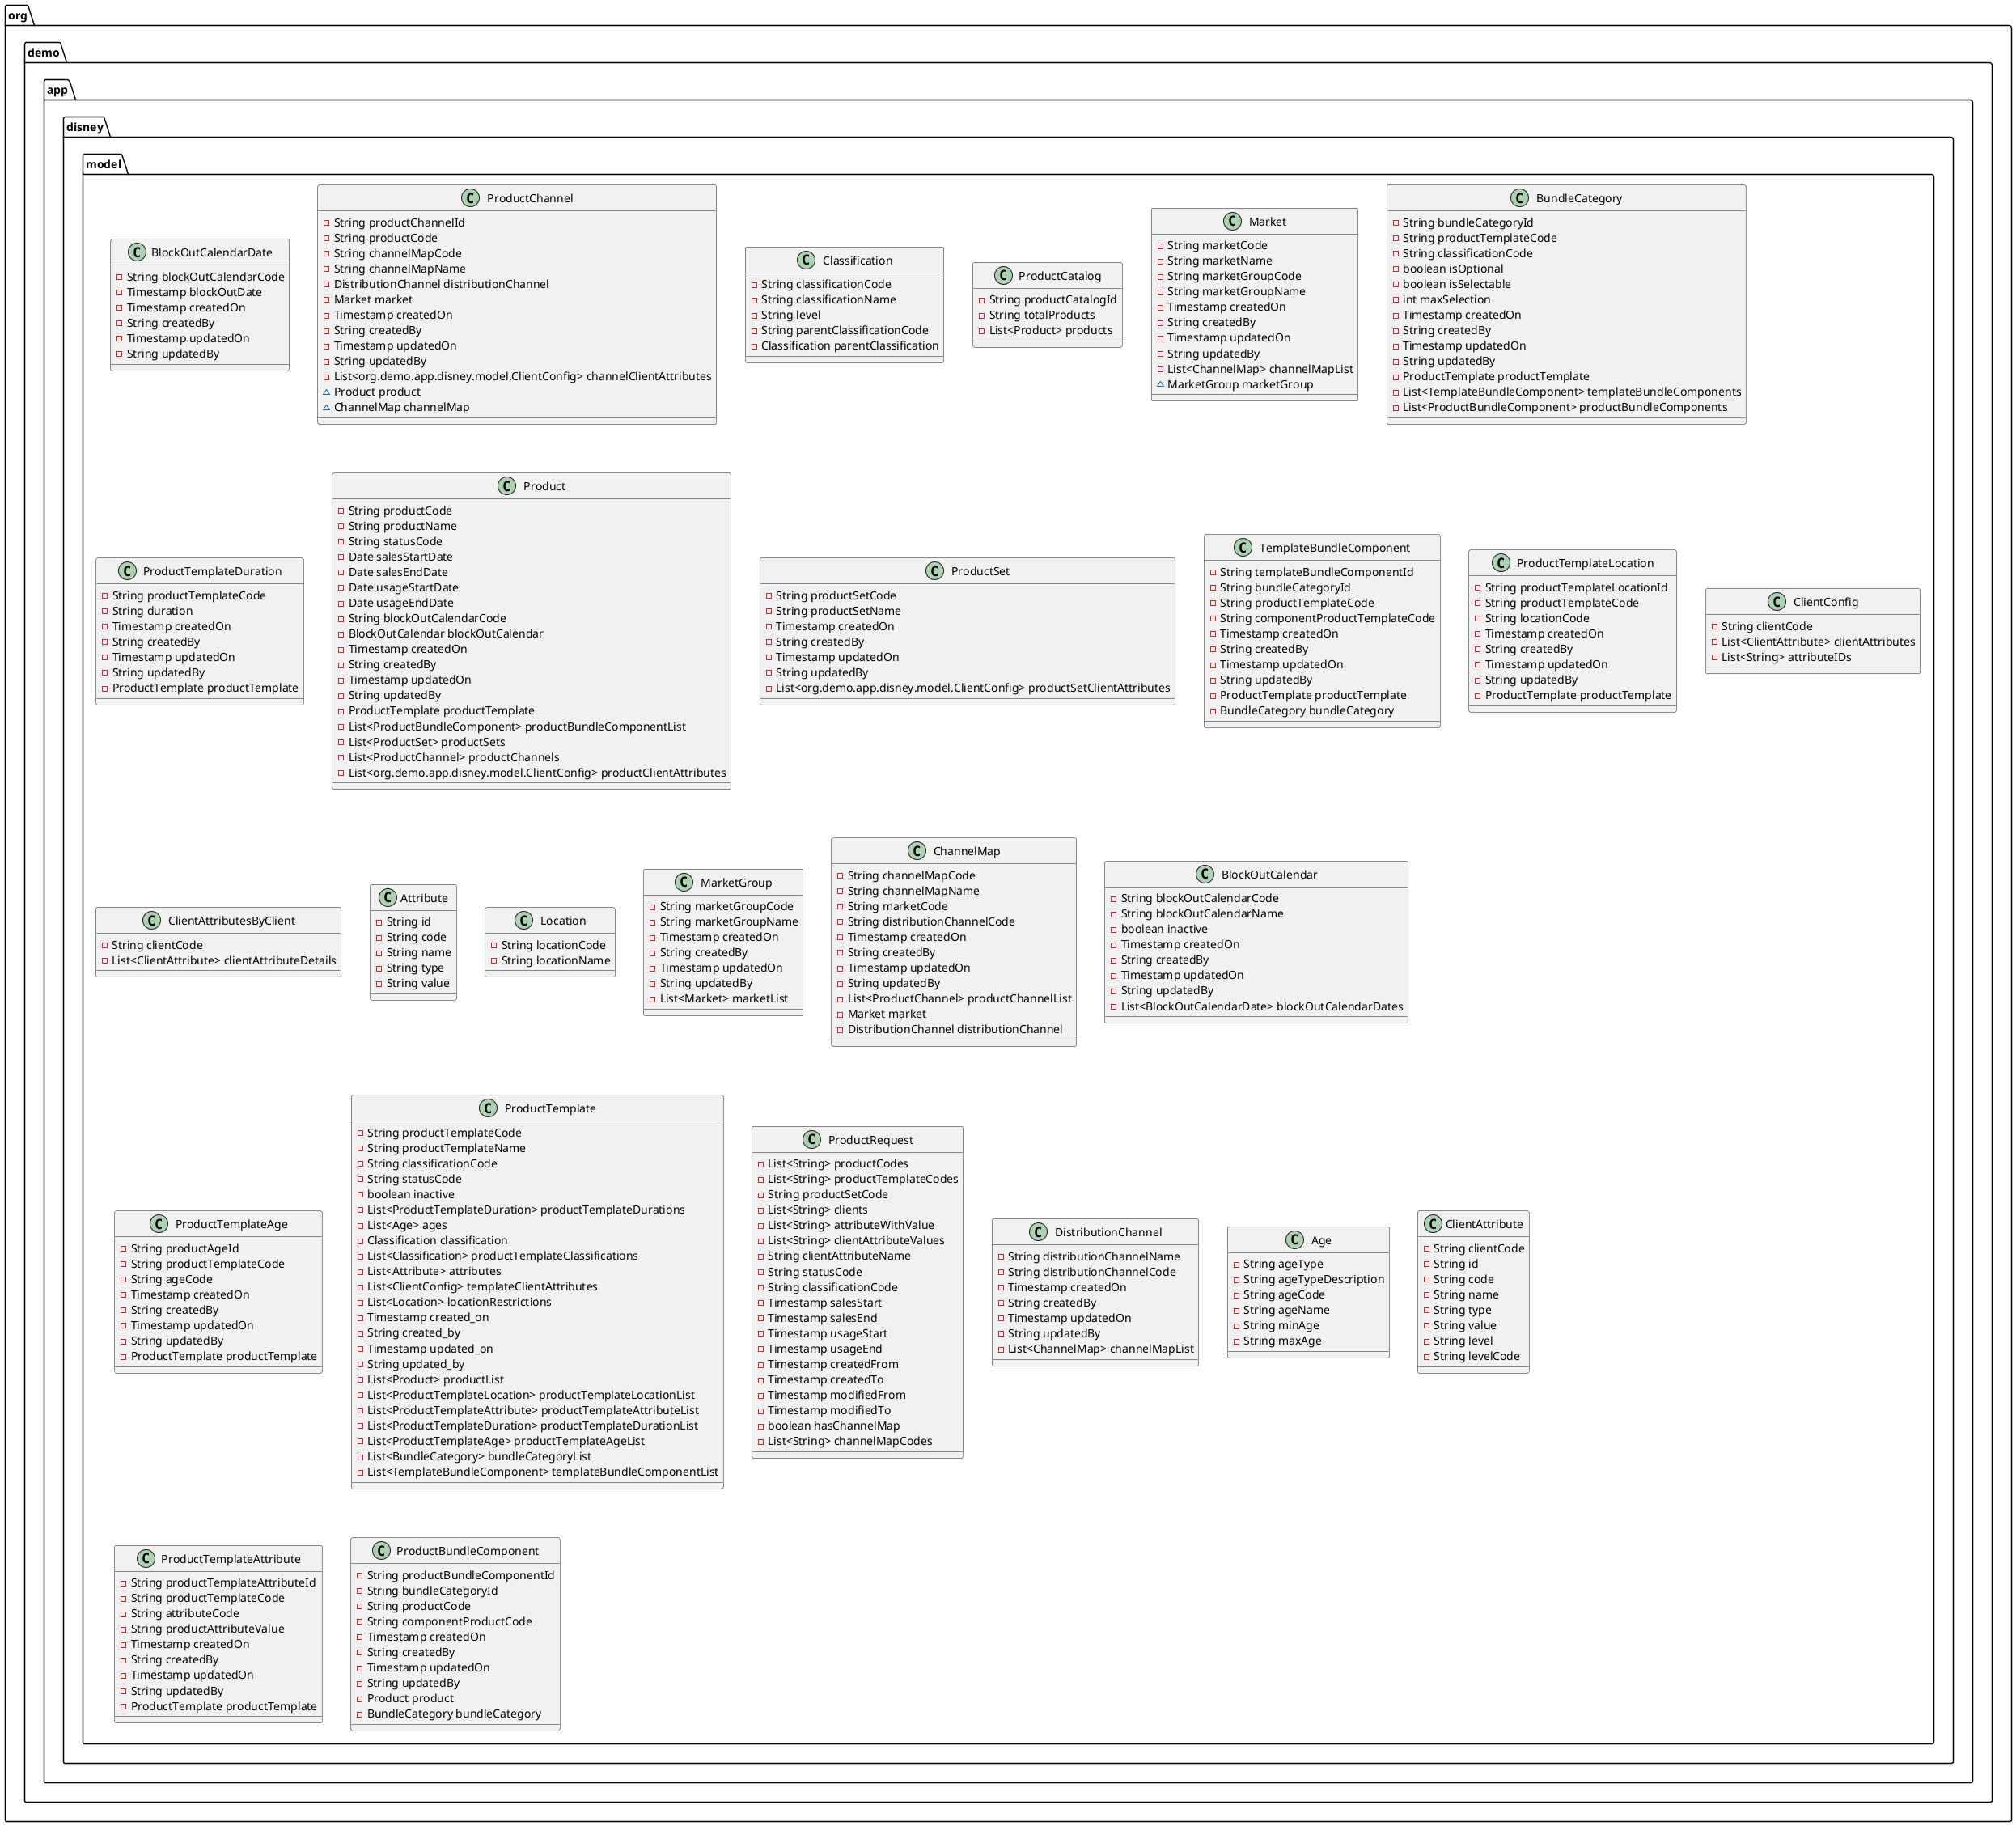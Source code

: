 @startuml
class org.demo.app.disney.model.BlockOutCalendarDate {
- String blockOutCalendarCode
- Timestamp blockOutDate
- Timestamp createdOn
- String createdBy
- Timestamp updatedOn
- String updatedBy
}

class org.demo.app.disney.model.ProductChannel {
- String productChannelId
- String productCode
- String channelMapCode
- String channelMapName
- DistributionChannel distributionChannel
- Market market
- Timestamp createdOn
- String createdBy
- Timestamp updatedOn
- String updatedBy
- List<org.demo.app.disney.model.ClientConfig> channelClientAttributes
~ Product product
~ ChannelMap channelMap
}

class org.demo.app.disney.model.Classification {
- String classificationCode
- String classificationName
- String level
- String parentClassificationCode
- Classification parentClassification
}

class org.demo.app.disney.model.ProductCatalog {
- String productCatalogId
- String totalProducts
- List<Product> products
}

class org.demo.app.disney.model.Market {
- String marketCode
- String marketName
- String marketGroupCode
- String marketGroupName
- Timestamp createdOn
- String createdBy
- Timestamp updatedOn
- String updatedBy
- List<ChannelMap> channelMapList
~ MarketGroup marketGroup
}

class org.demo.app.disney.model.BundleCategory {
- String bundleCategoryId
- String productTemplateCode
- String classificationCode
- boolean isOptional
- boolean isSelectable
- int maxSelection
- Timestamp createdOn
- String createdBy
- Timestamp updatedOn
- String updatedBy
- ProductTemplate productTemplate
- List<TemplateBundleComponent> templateBundleComponents
- List<ProductBundleComponent> productBundleComponents
}

class org.demo.app.disney.model.ProductTemplateDuration {
- String productTemplateCode
- String duration
- Timestamp createdOn
- String createdBy
- Timestamp updatedOn
- String updatedBy
- ProductTemplate productTemplate
}

class org.demo.app.disney.model.Product {
- String productCode
- String productName
- String statusCode
- Date salesStartDate
- Date salesEndDate
- Date usageStartDate
- Date usageEndDate
- String blockOutCalendarCode
- BlockOutCalendar blockOutCalendar
- Timestamp createdOn
- String createdBy
- Timestamp updatedOn
- String updatedBy
- ProductTemplate productTemplate
- List<ProductBundleComponent> productBundleComponentList
- List<ProductSet> productSets
- List<ProductChannel> productChannels
- List<org.demo.app.disney.model.ClientConfig> productClientAttributes
}

class org.demo.app.disney.model.ProductSet {
- String productSetCode
- String productSetName
- Timestamp createdOn
- String createdBy
- Timestamp updatedOn
- String updatedBy
- List<org.demo.app.disney.model.ClientConfig> productSetClientAttributes
}

class org.demo.app.disney.model.TemplateBundleComponent {
- String templateBundleComponentId
- String bundleCategoryId
- String productTemplateCode
- String componentProductTemplateCode
- Timestamp createdOn
- String createdBy
- Timestamp updatedOn
- String updatedBy
- ProductTemplate productTemplate
- BundleCategory bundleCategory
}

class org.demo.app.disney.model.ProductTemplateLocation {
- String productTemplateLocationId
- String productTemplateCode
- String locationCode
- Timestamp createdOn
- String createdBy
- Timestamp updatedOn
- String updatedBy
- ProductTemplate productTemplate
}

class org.demo.app.disney.model.ClientConfig {
- String clientCode
- List<ClientAttribute> clientAttributes
- List<String> attributeIDs
}

class org.demo.app.disney.model.ClientAttributesByClient {
- String clientCode
- List<ClientAttribute> clientAttributeDetails
}

class org.demo.app.disney.model.Attribute {
- String id
- String code
- String name
- String type
- String value
}

class org.demo.app.disney.model.Location {
- String locationCode
- String locationName
}

class org.demo.app.disney.model.MarketGroup {
- String marketGroupCode
- String marketGroupName
- Timestamp createdOn
- String createdBy
- Timestamp updatedOn
- String updatedBy
- List<Market> marketList
}

class org.demo.app.disney.model.ChannelMap {
- String channelMapCode
- String channelMapName
- String marketCode
- String distributionChannelCode
- Timestamp createdOn
- String createdBy
- Timestamp updatedOn
- String updatedBy
- List<ProductChannel> productChannelList
- Market market
- DistributionChannel distributionChannel
}

class org.demo.app.disney.model.BlockOutCalendar {
- String blockOutCalendarCode
- String blockOutCalendarName
- boolean inactive
- Timestamp createdOn
- String createdBy
- Timestamp updatedOn
- String updatedBy
- List<BlockOutCalendarDate> blockOutCalendarDates
}

class org.demo.app.disney.model.ProductTemplateAge {
- String productAgeId
- String productTemplateCode
- String ageCode
- Timestamp createdOn
- String createdBy
- Timestamp updatedOn
- String updatedBy
- ProductTemplate productTemplate
}

class org.demo.app.disney.model.ProductTemplate {
- String productTemplateCode
- String productTemplateName
- String classificationCode
- String statusCode
- boolean inactive
- List<ProductTemplateDuration> productTemplateDurations
- List<Age> ages
- Classification classification
- List<Classification> productTemplateClassifications
- List<Attribute> attributes
- List<ClientConfig> templateClientAttributes
- List<Location> locationRestrictions
- Timestamp created_on
- String created_by
- Timestamp updated_on
- String updated_by
- List<Product> productList
- List<ProductTemplateLocation> productTemplateLocationList
- List<ProductTemplateAttribute> productTemplateAttributeList
- List<ProductTemplateDuration> productTemplateDurationList
- List<ProductTemplateAge> productTemplateAgeList
- List<BundleCategory> bundleCategoryList
- List<TemplateBundleComponent> templateBundleComponentList
}

class org.demo.app.disney.model.ProductRequest {
- List<String> productCodes
- List<String> productTemplateCodes
- String productSetCode
- List<String> clients
- List<String> attributeWithValue
- List<String> clientAttributeValues
- String clientAttributeName
- String statusCode
- String classificationCode
- Timestamp salesStart
- Timestamp salesEnd
- Timestamp usageStart
- Timestamp usageEnd
- Timestamp createdFrom
- Timestamp createdTo
- Timestamp modifiedFrom
- Timestamp modifiedTo
- boolean hasChannelMap
- List<String> channelMapCodes
}

class org.demo.app.disney.model.DistributionChannel {
- String distributionChannelName
- String distributionChannelCode
- Timestamp createdOn
- String createdBy
- Timestamp updatedOn
- String updatedBy
- List<ChannelMap> channelMapList
}

class org.demo.app.disney.model.Age {
- String ageType
- String ageTypeDescription
- String ageCode
- String ageName
- String minAge
- String maxAge
}

class org.demo.app.disney.model.ClientAttribute {
- String clientCode
- String id
- String code
- String name
- String type
- String value
- String level
- String levelCode
}

class org.demo.app.disney.model.ProductTemplateAttribute {
- String productTemplateAttributeId
- String productTemplateCode
- String attributeCode
- String productAttributeValue
- Timestamp createdOn
- String createdBy
- Timestamp updatedOn
- String updatedBy
- ProductTemplate productTemplate
}

class org.demo.app.disney.model.ProductBundleComponent {
- String productBundleComponentId
- String bundleCategoryId
- String productCode
- String componentProductCode
- Timestamp createdOn
- String createdBy
- Timestamp updatedOn
- String updatedBy
- Product product
- BundleCategory bundleCategory
}

@enduml